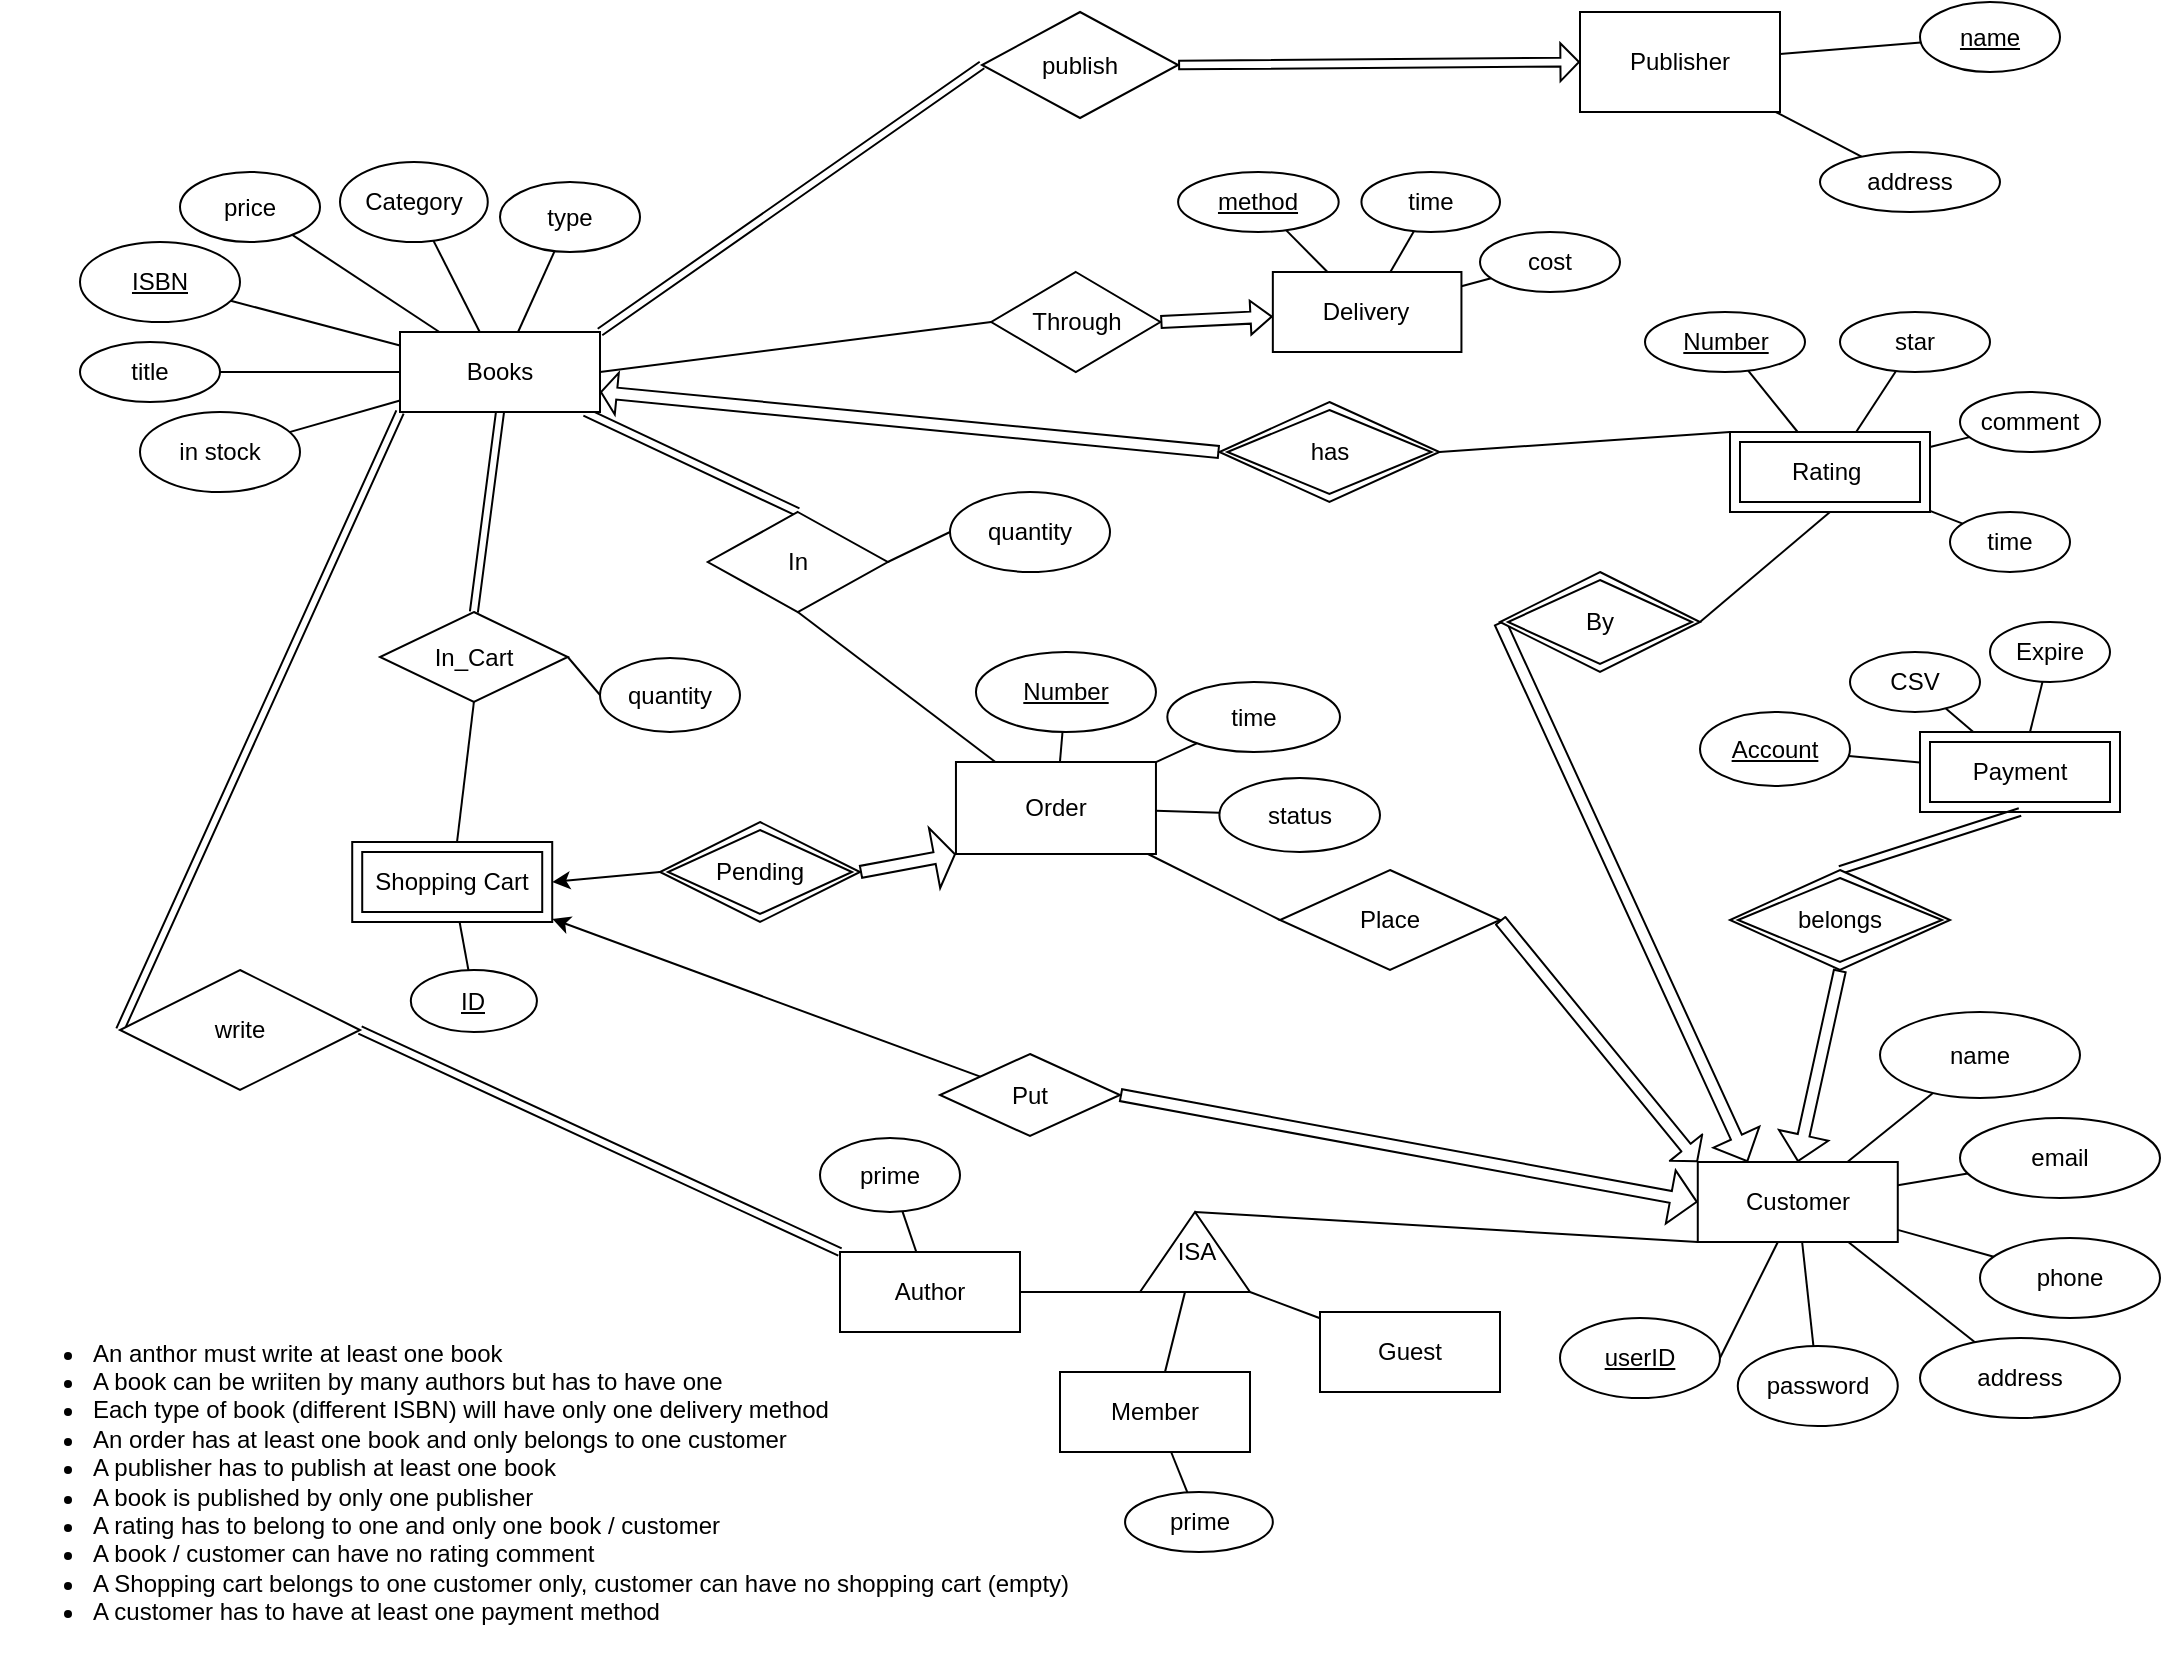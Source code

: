 <mxfile version="16.5.1" type="device"><diagram id="1A9PMzCar6W15-M8VQ-S" name="Page-1"><mxGraphModel dx="1038" dy="649" grid="1" gridSize="10" guides="1" tooltips="1" connect="1" arrows="1" fold="1" page="1" pageScale="1" pageWidth="1100" pageHeight="850" math="0" shadow="0"><root><mxCell id="0"/><mxCell id="1" parent="0"/><mxCell id="hqOLxgrJ60TcuBr5B-y4-3" value="" style="rounded=0;orthogonalLoop=1;jettySize=auto;html=1;endArrow=none;endFill=0;" parent="1" source="hqOLxgrJ60TcuBr5B-y4-1" target="hqOLxgrJ60TcuBr5B-y4-2" edge="1"><mxGeometry relative="1" as="geometry"/></mxCell><mxCell id="hqOLxgrJ60TcuBr5B-y4-6" value="" style="orthogonalLoop=1;jettySize=auto;html=1;endArrow=none;endFill=0;" parent="1" source="hqOLxgrJ60TcuBr5B-y4-1" target="hqOLxgrJ60TcuBr5B-y4-4" edge="1"><mxGeometry relative="1" as="geometry"/></mxCell><mxCell id="hqOLxgrJ60TcuBr5B-y4-10" value="" style="rounded=0;orthogonalLoop=1;jettySize=auto;html=1;endArrow=none;endFill=0;" parent="1" source="hqOLxgrJ60TcuBr5B-y4-1" target="hqOLxgrJ60TcuBr5B-y4-9" edge="1"><mxGeometry relative="1" as="geometry"/></mxCell><mxCell id="hqOLxgrJ60TcuBr5B-y4-12" value="" style="orthogonalLoop=1;jettySize=auto;html=1;endArrow=none;endFill=0;" parent="1" source="hqOLxgrJ60TcuBr5B-y4-1" target="hqOLxgrJ60TcuBr5B-y4-11" edge="1"><mxGeometry relative="1" as="geometry"/></mxCell><mxCell id="hqOLxgrJ60TcuBr5B-y4-29" value="" style="edgeStyle=none;orthogonalLoop=1;jettySize=auto;html=1;endArrow=none;endFill=0;entryX=0.5;entryY=0;entryDx=0;entryDy=0;shape=link;" parent="1" source="hqOLxgrJ60TcuBr5B-y4-1" target="hqOLxgrJ60TcuBr5B-y4-39" edge="1"><mxGeometry relative="1" as="geometry"><mxPoint x="360" y="230" as="targetPoint"/></mxGeometry></mxCell><mxCell id="7ihFMeu0lREztuGqWGfW-20" value="" style="edgeStyle=none;rounded=0;orthogonalLoop=1;jettySize=auto;html=1;endArrow=none;endFill=0;" parent="1" source="hqOLxgrJ60TcuBr5B-y4-1" target="7ihFMeu0lREztuGqWGfW-19" edge="1"><mxGeometry relative="1" as="geometry"/></mxCell><mxCell id="7ihFMeu0lREztuGqWGfW-56" style="edgeStyle=none;rounded=0;orthogonalLoop=1;jettySize=auto;html=1;exitX=1;exitY=0.75;exitDx=0;exitDy=0;endArrow=none;endFill=0;entryX=0;entryY=0.5;entryDx=0;entryDy=0;shape=flexArrow;startArrow=block;startFill=0;startWidth=13.913;startSize=2.313;width=6;" parent="1" source="hqOLxgrJ60TcuBr5B-y4-1" target="7ihFMeu0lREztuGqWGfW-57" edge="1"><mxGeometry relative="1" as="geometry"><mxPoint x="540" y="240" as="targetPoint"/></mxGeometry></mxCell><mxCell id="7ihFMeu0lREztuGqWGfW-73" style="orthogonalLoop=1;jettySize=auto;html=1;exitX=0;exitY=1;exitDx=0;exitDy=0;endArrow=none;endFill=0;entryX=0;entryY=0.5;entryDx=0;entryDy=0;shape=link;startArrow=block;startWidth=16.667;" parent="1" source="hqOLxgrJ60TcuBr5B-y4-1" target="7ihFMeu0lREztuGqWGfW-74" edge="1"><mxGeometry relative="1" as="geometry"><mxPoint x="130" y="520" as="targetPoint"/><Array as="points"/></mxGeometry></mxCell><mxCell id="7ihFMeu0lREztuGqWGfW-78" style="edgeStyle=none;rounded=0;orthogonalLoop=1;jettySize=auto;html=1;exitX=1;exitY=0;exitDx=0;exitDy=0;endArrow=none;endFill=0;entryX=0;entryY=0.5;entryDx=0;entryDy=0;shape=link;" parent="1" source="hqOLxgrJ60TcuBr5B-y4-1" target="7ihFMeu0lREztuGqWGfW-79" edge="1"><mxGeometry relative="1" as="geometry"><mxPoint x="590" y="590" as="targetPoint"/></mxGeometry></mxCell><mxCell id="DfUSWfuOarSEaiosk8bg-2" value="" style="rounded=0;orthogonalLoop=1;jettySize=auto;html=1;endArrow=none;endFill=0;" parent="1" source="hqOLxgrJ60TcuBr5B-y4-1" target="DfUSWfuOarSEaiosk8bg-1" edge="1"><mxGeometry relative="1" as="geometry"/></mxCell><mxCell id="hqOLxgrJ60TcuBr5B-y4-1" value="Books" style="whiteSpace=wrap;html=1;align=center;" parent="1" vertex="1"><mxGeometry x="210" y="180" width="100" height="40" as="geometry"/></mxCell><mxCell id="hqOLxgrJ60TcuBr5B-y4-2" value="&lt;u&gt;ISBN&lt;/u&gt;" style="ellipse;whiteSpace=wrap;html=1;" parent="1" vertex="1"><mxGeometry x="50" y="135" width="80" height="40" as="geometry"/></mxCell><mxCell id="hqOLxgrJ60TcuBr5B-y4-4" value="title" style="ellipse;whiteSpace=wrap;html=1;" parent="1" vertex="1"><mxGeometry x="50" y="185" width="70" height="30" as="geometry"/></mxCell><mxCell id="hqOLxgrJ60TcuBr5B-y4-9" value="Category" style="ellipse;whiteSpace=wrap;html=1;" parent="1" vertex="1"><mxGeometry x="180" y="95" width="73.89" height="40" as="geometry"/></mxCell><mxCell id="hqOLxgrJ60TcuBr5B-y4-11" value="price" style="ellipse;whiteSpace=wrap;html=1;" parent="1" vertex="1"><mxGeometry x="100" y="100" width="70" height="35" as="geometry"/></mxCell><mxCell id="hqOLxgrJ60TcuBr5B-y4-15" value="" style="edgeStyle=none;curved=1;orthogonalLoop=1;jettySize=auto;html=1;endArrow=none;endFill=0;entryX=1;entryY=0.5;entryDx=0;entryDy=0;" parent="1" source="hqOLxgrJ60TcuBr5B-y4-13" target="hqOLxgrJ60TcuBr5B-y4-14" edge="1"><mxGeometry relative="1" as="geometry"><mxPoint x="923.581" y="496.519" as="targetPoint"/></mxGeometry></mxCell><mxCell id="hqOLxgrJ60TcuBr5B-y4-21" value="" style="edgeStyle=none;curved=1;orthogonalLoop=1;jettySize=auto;html=1;endArrow=none;endFill=0;" parent="1" source="hqOLxgrJ60TcuBr5B-y4-13" target="hqOLxgrJ60TcuBr5B-y4-20" edge="1"><mxGeometry relative="1" as="geometry"/></mxCell><mxCell id="hqOLxgrJ60TcuBr5B-y4-23" value="" style="edgeStyle=none;orthogonalLoop=1;jettySize=auto;html=1;endArrow=none;endFill=0;" parent="1" source="hqOLxgrJ60TcuBr5B-y4-13" target="hqOLxgrJ60TcuBr5B-y4-22" edge="1"><mxGeometry relative="1" as="geometry"/></mxCell><mxCell id="hqOLxgrJ60TcuBr5B-y4-25" value="" style="edgeStyle=none;orthogonalLoop=1;jettySize=auto;html=1;endArrow=none;endFill=0;" parent="1" source="hqOLxgrJ60TcuBr5B-y4-13" target="hqOLxgrJ60TcuBr5B-y4-24" edge="1"><mxGeometry relative="1" as="geometry"/></mxCell><mxCell id="hqOLxgrJ60TcuBr5B-y4-27" value="" style="edgeStyle=none;orthogonalLoop=1;jettySize=auto;html=1;endArrow=none;endFill=0;" parent="1" source="hqOLxgrJ60TcuBr5B-y4-13" target="hqOLxgrJ60TcuBr5B-y4-26" edge="1"><mxGeometry relative="1" as="geometry"/></mxCell><mxCell id="evsAxrbz-y2Sci4R34WJ-22" value="" style="edgeStyle=none;rounded=0;orthogonalLoop=1;jettySize=auto;html=1;startArrow=none;startFill=0;endArrow=none;endFill=0;" parent="1" source="hqOLxgrJ60TcuBr5B-y4-13" target="evsAxrbz-y2Sci4R34WJ-21" edge="1"><mxGeometry relative="1" as="geometry"/></mxCell><mxCell id="hqOLxgrJ60TcuBr5B-y4-13" value="Customer" style="whiteSpace=wrap;html=1;align=center;" parent="1" vertex="1"><mxGeometry x="858.89" y="595" width="100" height="40" as="geometry"/></mxCell><mxCell id="hqOLxgrJ60TcuBr5B-y4-14" value="&lt;u&gt;userID&lt;/u&gt;" style="ellipse;whiteSpace=wrap;html=1;" parent="1" vertex="1"><mxGeometry x="790" y="673" width="80" height="40" as="geometry"/></mxCell><mxCell id="hqOLxgrJ60TcuBr5B-y4-20" value="password" style="ellipse;whiteSpace=wrap;html=1;" parent="1" vertex="1"><mxGeometry x="878.89" y="687" width="80" height="40" as="geometry"/></mxCell><mxCell id="hqOLxgrJ60TcuBr5B-y4-22" value="email" style="ellipse;whiteSpace=wrap;html=1;" parent="1" vertex="1"><mxGeometry x="990" y="573" width="100" height="40" as="geometry"/></mxCell><mxCell id="hqOLxgrJ60TcuBr5B-y4-24" value="phone" style="ellipse;whiteSpace=wrap;html=1;" parent="1" vertex="1"><mxGeometry x="1000" y="633" width="90" height="40" as="geometry"/></mxCell><mxCell id="hqOLxgrJ60TcuBr5B-y4-26" value="address" style="ellipse;whiteSpace=wrap;html=1;" parent="1" vertex="1"><mxGeometry x="970.0" y="683" width="100" height="40" as="geometry"/></mxCell><mxCell id="hqOLxgrJ60TcuBr5B-y4-32" value="" style="edgeStyle=none;orthogonalLoop=1;jettySize=auto;html=1;endArrow=none;endFill=0;exitX=0.5;exitY=1;exitDx=0;exitDy=0;" parent="1" source="hqOLxgrJ60TcuBr5B-y4-39" target="hqOLxgrJ60TcuBr5B-y4-31" edge="1"><mxGeometry relative="1" as="geometry"><mxPoint x="320" y="320" as="sourcePoint"/></mxGeometry></mxCell><mxCell id="hqOLxgrJ60TcuBr5B-y4-28" value="Place" style="rhombus;whiteSpace=wrap;html=1;" parent="1" vertex="1"><mxGeometry x="650" y="449" width="110" height="50" as="geometry"/></mxCell><mxCell id="hqOLxgrJ60TcuBr5B-y4-34" value="" style="edgeStyle=none;orthogonalLoop=1;jettySize=auto;html=1;endArrow=none;endFill=0;" parent="1" source="hqOLxgrJ60TcuBr5B-y4-31" target="hqOLxgrJ60TcuBr5B-y4-33" edge="1"><mxGeometry relative="1" as="geometry"/></mxCell><mxCell id="hqOLxgrJ60TcuBr5B-y4-36" value="" style="edgeStyle=none;orthogonalLoop=1;jettySize=auto;html=1;endArrow=none;endFill=0;" parent="1" source="hqOLxgrJ60TcuBr5B-y4-31" target="hqOLxgrJ60TcuBr5B-y4-35" edge="1"><mxGeometry relative="1" as="geometry"/></mxCell><mxCell id="hqOLxgrJ60TcuBr5B-y4-38" value="" style="edgeStyle=none;orthogonalLoop=1;jettySize=auto;html=1;endArrow=none;endFill=0;" parent="1" source="hqOLxgrJ60TcuBr5B-y4-31" target="hqOLxgrJ60TcuBr5B-y4-37" edge="1"><mxGeometry relative="1" as="geometry"/></mxCell><mxCell id="hqOLxgrJ60TcuBr5B-y4-40" value="" style="edgeStyle=none;orthogonalLoop=1;jettySize=auto;html=1;endArrow=none;endFill=0;entryX=0;entryY=0.5;entryDx=0;entryDy=0;" parent="1" source="hqOLxgrJ60TcuBr5B-y4-31" target="hqOLxgrJ60TcuBr5B-y4-28" edge="1"><mxGeometry relative="1" as="geometry"><mxPoint x="320" y="500" as="targetPoint"/></mxGeometry></mxCell><mxCell id="hqOLxgrJ60TcuBr5B-y4-31" value="Order" style="whiteSpace=wrap;html=1;" parent="1" vertex="1"><mxGeometry x="487.98" y="395" width="100" height="46" as="geometry"/></mxCell><mxCell id="hqOLxgrJ60TcuBr5B-y4-33" value="status" style="ellipse;whiteSpace=wrap;html=1;" parent="1" vertex="1"><mxGeometry x="619.7" y="403" width="80.3" height="37" as="geometry"/></mxCell><mxCell id="hqOLxgrJ60TcuBr5B-y4-35" value="time" style="ellipse;whiteSpace=wrap;html=1;" parent="1" vertex="1"><mxGeometry x="593.66" y="355" width="86.34" height="35" as="geometry"/></mxCell><mxCell id="hqOLxgrJ60TcuBr5B-y4-37" value="&lt;u&gt;Number&lt;/u&gt;" style="ellipse;whiteSpace=wrap;html=1;" parent="1" vertex="1"><mxGeometry x="497.98" y="340" width="90" height="40" as="geometry"/></mxCell><mxCell id="hqOLxgrJ60TcuBr5B-y4-42" value="" style="edgeStyle=none;orthogonalLoop=1;jettySize=auto;html=1;endArrow=none;endFill=0;entryX=0;entryY=0.5;entryDx=0;entryDy=0;exitX=1;exitY=0.5;exitDx=0;exitDy=0;" parent="1" source="hqOLxgrJ60TcuBr5B-y4-39" target="hqOLxgrJ60TcuBr5B-y4-41" edge="1"><mxGeometry relative="1" as="geometry"><mxPoint x="255" y="230" as="sourcePoint"/><mxPoint x="190.003" y="262.431" as="targetPoint"/></mxGeometry></mxCell><mxCell id="hqOLxgrJ60TcuBr5B-y4-44" value="" style="edgeStyle=none;orthogonalLoop=1;jettySize=auto;html=1;endArrow=classic;endFill=1;exitX=1;exitY=0.5;exitDx=0;exitDy=0;shape=flexArrow;endWidth=13.913;endSize=2.591;width=6;entryX=0;entryY=0;entryDx=0;entryDy=0;" parent="1" source="hqOLxgrJ60TcuBr5B-y4-28" target="hqOLxgrJ60TcuBr5B-y4-13" edge="1"><mxGeometry relative="1" as="geometry"><mxPoint x="644.09" y="566" as="sourcePoint"/><mxPoint x="824.09" y="531" as="targetPoint"/></mxGeometry></mxCell><mxCell id="hqOLxgrJ60TcuBr5B-y4-39" value="In" style="rhombus;whiteSpace=wrap;html=1;" parent="1" vertex="1"><mxGeometry x="363.89" y="270" width="90" height="50" as="geometry"/></mxCell><mxCell id="hqOLxgrJ60TcuBr5B-y4-41" value="quantity" style="ellipse;whiteSpace=wrap;html=1;" parent="1" vertex="1"><mxGeometry x="485" y="260" width="80" height="40" as="geometry"/></mxCell><mxCell id="hqOLxgrJ60TcuBr5B-y4-49" value="" style="edgeStyle=none;orthogonalLoop=1;jettySize=auto;html=1;endArrow=none;endFill=0;exitX=0;exitY=0;exitDx=27.5;exitDy=0;exitPerimeter=0;entryX=0;entryY=1;entryDx=0;entryDy=0;" parent="1" source="hqOLxgrJ60TcuBr5B-y4-48" target="hqOLxgrJ60TcuBr5B-y4-13" edge="1"><mxGeometry relative="1" as="geometry"><mxPoint x="820" y="650" as="targetPoint"/></mxGeometry></mxCell><mxCell id="7ihFMeu0lREztuGqWGfW-2" value="" style="rounded=0;orthogonalLoop=1;jettySize=auto;html=1;exitX=0;exitY=1;exitDx=0;exitDy=0;exitPerimeter=0;endArrow=none;endFill=0;" parent="1" source="hqOLxgrJ60TcuBr5B-y4-48" target="7ihFMeu0lREztuGqWGfW-1" edge="1"><mxGeometry relative="1" as="geometry"/></mxCell><mxCell id="7ihFMeu0lREztuGqWGfW-4" value="" style="rounded=0;orthogonalLoop=1;jettySize=auto;html=1;endArrow=none;endFill=0;" parent="1" source="hqOLxgrJ60TcuBr5B-y4-48" target="7ihFMeu0lREztuGqWGfW-3" edge="1"><mxGeometry relative="1" as="geometry"/></mxCell><mxCell id="7ihFMeu0lREztuGqWGfW-8" value="" style="rounded=0;orthogonalLoop=1;jettySize=auto;html=1;exitX=1;exitY=1;exitDx=0;exitDy=0;exitPerimeter=0;endArrow=none;endFill=0;" parent="1" source="hqOLxgrJ60TcuBr5B-y4-48" target="7ihFMeu0lREztuGqWGfW-7" edge="1"><mxGeometry relative="1" as="geometry"/></mxCell><mxCell id="hqOLxgrJ60TcuBr5B-y4-48" value="ISA" style="verticalLabelPosition=middle;verticalAlign=middle;html=1;shape=mxgraph.basic.acute_triangle;dx=0.5;labelPosition=center;align=center;" parent="1" vertex="1"><mxGeometry x="580" y="620" width="55" height="40" as="geometry"/></mxCell><mxCell id="rEqtO4Y-WKqMs_ho-2IZ-2" value="" style="rounded=0;orthogonalLoop=1;jettySize=auto;html=1;endArrow=none;endFill=0;" parent="1" source="7ihFMeu0lREztuGqWGfW-1" target="rEqtO4Y-WKqMs_ho-2IZ-1" edge="1"><mxGeometry relative="1" as="geometry"/></mxCell><mxCell id="7ihFMeu0lREztuGqWGfW-1" value="Author" style="whiteSpace=wrap;html=1;" parent="1" vertex="1"><mxGeometry x="430" y="640" width="90" height="40" as="geometry"/></mxCell><mxCell id="7ihFMeu0lREztuGqWGfW-72" value="" style="edgeStyle=none;rounded=0;orthogonalLoop=1;jettySize=auto;html=1;endArrow=none;endFill=0;" parent="1" source="7ihFMeu0lREztuGqWGfW-3" target="7ihFMeu0lREztuGqWGfW-71" edge="1"><mxGeometry relative="1" as="geometry"/></mxCell><mxCell id="7ihFMeu0lREztuGqWGfW-3" value="Member" style="whiteSpace=wrap;html=1;" parent="1" vertex="1"><mxGeometry x="540" y="700" width="95" height="40" as="geometry"/></mxCell><mxCell id="7ihFMeu0lREztuGqWGfW-7" value="Guest" style="whiteSpace=wrap;html=1;" parent="1" vertex="1"><mxGeometry x="670" y="670" width="90" height="40" as="geometry"/></mxCell><mxCell id="UFzwL5SJsY4YKgye-Nyx-13" value="" style="edgeStyle=none;rounded=0;orthogonalLoop=1;jettySize=auto;html=1;endArrow=none;endFill=0;" parent="1" source="7ihFMeu0lREztuGqWGfW-16" target="UFzwL5SJsY4YKgye-Nyx-12" edge="1"><mxGeometry relative="1" as="geometry"/></mxCell><mxCell id="UFzwL5SJsY4YKgye-Nyx-15" value="" style="edgeStyle=none;rounded=0;orthogonalLoop=1;jettySize=auto;html=1;endArrow=none;endFill=0;" parent="1" source="7ihFMeu0lREztuGqWGfW-16" target="UFzwL5SJsY4YKgye-Nyx-14" edge="1"><mxGeometry relative="1" as="geometry"/></mxCell><mxCell id="7ihFMeu0lREztuGqWGfW-16" value="Publisher" style="whiteSpace=wrap;html=1;" parent="1" vertex="1"><mxGeometry x="800" y="20" width="100" height="50" as="geometry"/></mxCell><mxCell id="7ihFMeu0lREztuGqWGfW-18" style="edgeStyle=none;rounded=0;orthogonalLoop=1;jettySize=auto;html=1;exitX=1;exitY=1;exitDx=0;exitDy=0;endArrow=none;endFill=0;" parent="1" source="7ihFMeu0lREztuGqWGfW-3" target="7ihFMeu0lREztuGqWGfW-3" edge="1"><mxGeometry relative="1" as="geometry"/></mxCell><mxCell id="7ihFMeu0lREztuGqWGfW-19" value="in stock" style="ellipse;whiteSpace=wrap;html=1;" parent="1" vertex="1"><mxGeometry x="80" y="220" width="80" height="40" as="geometry"/></mxCell><mxCell id="7ihFMeu0lREztuGqWGfW-40" style="edgeStyle=none;rounded=0;orthogonalLoop=1;jettySize=auto;html=1;exitX=0;exitY=0.5;exitDx=0;exitDy=0;entryX=1;entryY=0.5;entryDx=0;entryDy=0;endArrow=none;endFill=0;" parent="1" source="7ihFMeu0lREztuGqWGfW-39" target="hqOLxgrJ60TcuBr5B-y4-1" edge="1"><mxGeometry relative="1" as="geometry"/></mxCell><mxCell id="7ihFMeu0lREztuGqWGfW-42" value="" style="edgeStyle=none;rounded=0;orthogonalLoop=1;jettySize=auto;html=1;endArrow=block;endFill=0;exitX=1;exitY=0.5;exitDx=0;exitDy=0;shape=flexArrow;width=6;endWidth=10;endSize=3.221;" parent="1" source="7ihFMeu0lREztuGqWGfW-39" target="7ihFMeu0lREztuGqWGfW-41" edge="1"><mxGeometry relative="1" as="geometry"><mxPoint x="573.608" y="143.338" as="sourcePoint"/></mxGeometry></mxCell><mxCell id="7ihFMeu0lREztuGqWGfW-39" value="Through" style="shape=rhombus;perimeter=rhombusPerimeter;whiteSpace=wrap;html=1;align=center;" parent="1" vertex="1"><mxGeometry x="505.61" y="150" width="84.59" height="50" as="geometry"/></mxCell><mxCell id="7ihFMeu0lREztuGqWGfW-46" value="" style="edgeStyle=none;rounded=0;orthogonalLoop=1;jettySize=auto;html=1;endArrow=none;endFill=0;" parent="1" source="7ihFMeu0lREztuGqWGfW-41" target="7ihFMeu0lREztuGqWGfW-45" edge="1"><mxGeometry relative="1" as="geometry"/></mxCell><mxCell id="7ihFMeu0lREztuGqWGfW-48" value="" style="edgeStyle=none;rounded=0;orthogonalLoop=1;jettySize=auto;html=1;endArrow=none;endFill=0;" parent="1" source="7ihFMeu0lREztuGqWGfW-41" target="7ihFMeu0lREztuGqWGfW-47" edge="1"><mxGeometry relative="1" as="geometry"/></mxCell><mxCell id="T0hupDOZ-Vw9TrC9WqNU-2" value="" style="rounded=0;orthogonalLoop=1;jettySize=auto;html=1;endArrow=none;endFill=0;" parent="1" source="7ihFMeu0lREztuGqWGfW-41" target="T0hupDOZ-Vw9TrC9WqNU-1" edge="1"><mxGeometry relative="1" as="geometry"/></mxCell><mxCell id="7ihFMeu0lREztuGqWGfW-41" value="Delivery" style="whiteSpace=wrap;html=1;" parent="1" vertex="1"><mxGeometry x="646.42" y="150" width="94.3" height="40" as="geometry"/></mxCell><mxCell id="7ihFMeu0lREztuGqWGfW-45" value="method" style="ellipse;whiteSpace=wrap;fontStyle=4;html=1;" parent="1" vertex="1"><mxGeometry x="599.05" y="100" width="80.3" height="30" as="geometry"/></mxCell><mxCell id="7ihFMeu0lREztuGqWGfW-47" value="time" style="ellipse;whiteSpace=wrap;html=1;" parent="1" vertex="1"><mxGeometry x="690.72" y="100" width="69.28" height="30" as="geometry"/></mxCell><mxCell id="7ihFMeu0lREztuGqWGfW-60" value="" style="edgeStyle=none;rounded=0;orthogonalLoop=1;jettySize=auto;html=1;endArrow=none;endFill=0;" parent="1" source="7ihFMeu0lREztuGqWGfW-49" target="7ihFMeu0lREztuGqWGfW-59" edge="1"><mxGeometry relative="1" as="geometry"/></mxCell><mxCell id="7ihFMeu0lREztuGqWGfW-65" value="" style="edgeStyle=none;rounded=0;orthogonalLoop=1;jettySize=auto;html=1;endArrow=none;endFill=0;" parent="1" source="7ihFMeu0lREztuGqWGfW-49" target="7ihFMeu0lREztuGqWGfW-64" edge="1"><mxGeometry relative="1" as="geometry"/></mxCell><mxCell id="7ihFMeu0lREztuGqWGfW-67" value="" style="edgeStyle=none;rounded=0;orthogonalLoop=1;jettySize=auto;html=1;endArrow=none;endFill=0;" parent="1" source="7ihFMeu0lREztuGqWGfW-49" target="7ihFMeu0lREztuGqWGfW-66" edge="1"><mxGeometry relative="1" as="geometry"/></mxCell><mxCell id="T0hupDOZ-Vw9TrC9WqNU-4" value="" style="edgeStyle=none;rounded=0;orthogonalLoop=1;jettySize=auto;html=1;endArrow=none;endFill=0;" parent="1" source="7ihFMeu0lREztuGqWGfW-49" target="T0hupDOZ-Vw9TrC9WqNU-3" edge="1"><mxGeometry relative="1" as="geometry"/></mxCell><mxCell id="7ihFMeu0lREztuGqWGfW-49" value="Rating&amp;nbsp;" style="shape=ext;margin=3;double=1;whiteSpace=wrap;html=1;align=center;" parent="1" vertex="1"><mxGeometry x="875" y="230" width="100" height="40" as="geometry"/></mxCell><mxCell id="7ihFMeu0lREztuGqWGfW-53" style="edgeStyle=none;rounded=0;orthogonalLoop=1;jettySize=auto;html=1;exitX=0;exitY=0.5;exitDx=0;exitDy=0;endArrow=classic;endFill=1;shape=flexArrow;endWidth=18.261;endSize=4.052;width=6;entryX=0.25;entryY=0;entryDx=0;entryDy=0;" parent="1" source="7ihFMeu0lREztuGqWGfW-52" target="hqOLxgrJ60TcuBr5B-y4-13" edge="1"><mxGeometry relative="1" as="geometry"><mxPoint x="710" y="470" as="targetPoint"/></mxGeometry></mxCell><mxCell id="7ihFMeu0lREztuGqWGfW-54" style="edgeStyle=none;rounded=0;orthogonalLoop=1;jettySize=auto;html=1;exitX=1;exitY=0.5;exitDx=0;exitDy=0;entryX=0.5;entryY=1;entryDx=0;entryDy=0;endArrow=none;endFill=0;" parent="1" source="7ihFMeu0lREztuGqWGfW-52" target="7ihFMeu0lREztuGqWGfW-49" edge="1"><mxGeometry relative="1" as="geometry"/></mxCell><mxCell id="7ihFMeu0lREztuGqWGfW-52" value="By" style="shape=rhombus;double=1;perimeter=rhombusPerimeter;whiteSpace=wrap;html=1;align=center;" parent="1" vertex="1"><mxGeometry x="760" y="300" width="100" height="50" as="geometry"/></mxCell><mxCell id="7ihFMeu0lREztuGqWGfW-58" style="edgeStyle=none;rounded=0;orthogonalLoop=1;jettySize=auto;html=1;exitX=1;exitY=0.5;exitDx=0;exitDy=0;entryX=0;entryY=0;entryDx=0;entryDy=0;endArrow=none;endFill=0;" parent="1" source="7ihFMeu0lREztuGqWGfW-57" target="7ihFMeu0lREztuGqWGfW-49" edge="1"><mxGeometry relative="1" as="geometry"/></mxCell><mxCell id="7ihFMeu0lREztuGqWGfW-57" value="has" style="shape=rhombus;double=1;perimeter=rhombusPerimeter;whiteSpace=wrap;html=1;align=center;" parent="1" vertex="1"><mxGeometry x="619.7" y="215" width="110" height="50" as="geometry"/></mxCell><mxCell id="7ihFMeu0lREztuGqWGfW-59" value="&lt;u&gt;Number&lt;/u&gt;" style="ellipse;whiteSpace=wrap;html=1;" parent="1" vertex="1"><mxGeometry x="832.5" y="170" width="80" height="30" as="geometry"/></mxCell><mxCell id="7ihFMeu0lREztuGqWGfW-64" value="star" style="ellipse;whiteSpace=wrap;html=1;" parent="1" vertex="1"><mxGeometry x="930" y="170" width="75" height="30" as="geometry"/></mxCell><mxCell id="7ihFMeu0lREztuGqWGfW-66" value="comment" style="ellipse;whiteSpace=wrap;html=1;" parent="1" vertex="1"><mxGeometry x="990" y="210" width="70" height="30" as="geometry"/></mxCell><mxCell id="7ihFMeu0lREztuGqWGfW-71" value="prime" style="ellipse;whiteSpace=wrap;html=1;" parent="1" vertex="1"><mxGeometry x="572.53" y="760" width="73.89" height="30" as="geometry"/></mxCell><mxCell id="7ihFMeu0lREztuGqWGfW-76" style="orthogonalLoop=1;jettySize=auto;html=1;exitX=1;exitY=0.5;exitDx=0;exitDy=0;entryX=0;entryY=0;entryDx=0;entryDy=0;endArrow=block;endFill=0;rounded=0;shape=link;endWidth=12.4;" parent="1" source="7ihFMeu0lREztuGqWGfW-74" target="7ihFMeu0lREztuGqWGfW-1" edge="1"><mxGeometry relative="1" as="geometry"/></mxCell><mxCell id="7ihFMeu0lREztuGqWGfW-74" value="write" style="shape=rhombus;perimeter=rhombusPerimeter;whiteSpace=wrap;html=1;align=center;" parent="1" vertex="1"><mxGeometry x="70" y="499" width="120" height="60" as="geometry"/></mxCell><mxCell id="7ihFMeu0lREztuGqWGfW-80" style="edgeStyle=none;rounded=0;orthogonalLoop=1;jettySize=auto;html=1;exitX=1;exitY=0.5;exitDx=0;exitDy=0;entryX=0;entryY=0.5;entryDx=0;entryDy=0;endArrow=block;endFill=0;shape=flexArrow;width=4.348;endSize=2.765;endWidth=13.611;" parent="1" source="7ihFMeu0lREztuGqWGfW-79" target="7ihFMeu0lREztuGqWGfW-16" edge="1"><mxGeometry relative="1" as="geometry"/></mxCell><mxCell id="7ihFMeu0lREztuGqWGfW-79" value="publish" style="shape=rhombus;perimeter=rhombusPerimeter;whiteSpace=wrap;html=1;align=center;" parent="1" vertex="1"><mxGeometry x="501" y="20" width="98.05" height="53" as="geometry"/></mxCell><mxCell id="lE9R4dr6SrvsgY_QIhjj-1" value="&lt;ul&gt;&lt;li style=&quot;text-align: left&quot;&gt;An anthor must write at least one book&lt;/li&gt;&lt;li style=&quot;text-align: left&quot;&gt;A book can be wriiten by many authors but has to have one&lt;/li&gt;&lt;li style=&quot;text-align: left&quot;&gt;Each type of book (different ISBN) will have only one delivery method&lt;/li&gt;&lt;li style=&quot;text-align: left&quot;&gt;An order has at least one book and only belongs to one customer&lt;/li&gt;&lt;li style=&quot;text-align: left&quot;&gt;A publisher has to publish at least one book&lt;/li&gt;&lt;li style=&quot;text-align: left&quot;&gt;A book is published by only one publisher&lt;/li&gt;&lt;li style=&quot;text-align: left&quot;&gt;A rating has to belong to one and only one book / customer&lt;/li&gt;&lt;li style=&quot;text-align: left&quot;&gt;A book / customer can have no rating comment&lt;/li&gt;&lt;li style=&quot;text-align: left&quot;&gt;A Shopping cart belongs to one customer only, customer can have no shopping cart (empty)&lt;/li&gt;&lt;li style=&quot;text-align: left&quot;&gt;A customer has to have at least one payment method&lt;/li&gt;&lt;/ul&gt;" style="text;html=1;align=center;verticalAlign=middle;resizable=0;points=[];autosize=1;strokeColor=none;fillColor=none;" parent="1" vertex="1"><mxGeometry x="10" y="670" width="540" height="170" as="geometry"/></mxCell><mxCell id="evsAxrbz-y2Sci4R34WJ-5" style="rounded=0;orthogonalLoop=1;jettySize=auto;html=1;exitX=1;exitY=0.5;exitDx=0;exitDy=0;entryX=0;entryY=1;entryDx=0;entryDy=0;shape=flexArrow;endWidth=23.529;endSize=3.129;width=6;" parent="1" source="evsAxrbz-y2Sci4R34WJ-4" target="hqOLxgrJ60TcuBr5B-y4-31" edge="1"><mxGeometry relative="1" as="geometry"/></mxCell><mxCell id="evsAxrbz-y2Sci4R34WJ-4" value="Pending" style="shape=rhombus;double=1;perimeter=rhombusPerimeter;whiteSpace=wrap;html=1;align=center;" parent="1" vertex="1"><mxGeometry x="340" y="425" width="100" height="50" as="geometry"/></mxCell><mxCell id="evsAxrbz-y2Sci4R34WJ-7" style="edgeStyle=none;rounded=0;orthogonalLoop=1;jettySize=auto;html=1;exitX=1;exitY=0.5;exitDx=0;exitDy=0;entryX=0;entryY=0.5;entryDx=0;entryDy=0;startArrow=classic;startFill=1;endArrow=none;endFill=0;" parent="1" source="evsAxrbz-y2Sci4R34WJ-6" target="evsAxrbz-y2Sci4R34WJ-4" edge="1"><mxGeometry relative="1" as="geometry"/></mxCell><mxCell id="evsAxrbz-y2Sci4R34WJ-10" value="" style="edgeStyle=none;rounded=0;orthogonalLoop=1;jettySize=auto;html=1;startArrow=none;startFill=0;endArrow=none;endFill=0;entryX=0.5;entryY=1;entryDx=0;entryDy=0;" parent="1" source="evsAxrbz-y2Sci4R34WJ-6" target="evsAxrbz-y2Sci4R34WJ-9" edge="1"><mxGeometry relative="1" as="geometry"/></mxCell><mxCell id="evsAxrbz-y2Sci4R34WJ-17" value="" style="edgeStyle=none;rounded=0;orthogonalLoop=1;jettySize=auto;html=1;startArrow=classic;startFill=1;endArrow=none;endFill=0;" parent="1" source="evsAxrbz-y2Sci4R34WJ-6" target="evsAxrbz-y2Sci4R34WJ-16" edge="1"><mxGeometry relative="1" as="geometry"/></mxCell><mxCell id="evsAxrbz-y2Sci4R34WJ-20" value="" style="edgeStyle=none;rounded=0;orthogonalLoop=1;jettySize=auto;html=1;startArrow=none;startFill=0;endArrow=none;endFill=0;" parent="1" source="evsAxrbz-y2Sci4R34WJ-6" target="evsAxrbz-y2Sci4R34WJ-19" edge="1"><mxGeometry relative="1" as="geometry"/></mxCell><mxCell id="evsAxrbz-y2Sci4R34WJ-6" value="Shopping Cart" style="shape=ext;margin=3;double=1;whiteSpace=wrap;html=1;align=center;" parent="1" vertex="1"><mxGeometry x="186.11" y="435" width="100" height="40" as="geometry"/></mxCell><mxCell id="evsAxrbz-y2Sci4R34WJ-11" style="edgeStyle=none;rounded=0;orthogonalLoop=1;jettySize=auto;html=1;exitX=0.5;exitY=0;exitDx=0;exitDy=0;startArrow=none;startFill=0;endArrow=none;endFill=0;shape=link;entryX=0.5;entryY=1;entryDx=0;entryDy=0;" parent="1" source="evsAxrbz-y2Sci4R34WJ-9" target="hqOLxgrJ60TcuBr5B-y4-1" edge="1"><mxGeometry relative="1" as="geometry"><mxPoint x="260" y="180" as="targetPoint"/></mxGeometry></mxCell><mxCell id="evsAxrbz-y2Sci4R34WJ-13" value="" style="edgeStyle=none;rounded=0;orthogonalLoop=1;jettySize=auto;html=1;startArrow=none;startFill=0;endArrow=none;endFill=0;exitX=1;exitY=0.5;exitDx=0;exitDy=0;entryX=0;entryY=0.5;entryDx=0;entryDy=0;" parent="1" source="evsAxrbz-y2Sci4R34WJ-9" target="evsAxrbz-y2Sci4R34WJ-12" edge="1"><mxGeometry relative="1" as="geometry"/></mxCell><mxCell id="evsAxrbz-y2Sci4R34WJ-9" value="In_Cart" style="rhombus;whiteSpace=wrap;html=1;" parent="1" vertex="1"><mxGeometry x="200" y="320" width="93.89" height="45" as="geometry"/></mxCell><mxCell id="evsAxrbz-y2Sci4R34WJ-12" value="quantity" style="ellipse;whiteSpace=wrap;html=1;" parent="1" vertex="1"><mxGeometry x="310" y="343" width="70" height="37" as="geometry"/></mxCell><mxCell id="evsAxrbz-y2Sci4R34WJ-18" style="edgeStyle=none;rounded=0;orthogonalLoop=1;jettySize=auto;html=1;exitX=1;exitY=0.5;exitDx=0;exitDy=0;entryX=0;entryY=0.5;entryDx=0;entryDy=0;startArrow=none;startFill=0;endArrow=block;endFill=0;shape=flexArrow;width=6;endSize=4.082;" parent="1" source="evsAxrbz-y2Sci4R34WJ-16" target="hqOLxgrJ60TcuBr5B-y4-13" edge="1"><mxGeometry relative="1" as="geometry"/></mxCell><mxCell id="evsAxrbz-y2Sci4R34WJ-16" value="Put" style="rhombus;whiteSpace=wrap;html=1;" parent="1" vertex="1"><mxGeometry x="480" y="541" width="90" height="41" as="geometry"/></mxCell><mxCell id="evsAxrbz-y2Sci4R34WJ-19" value="&lt;u&gt;ID&lt;/u&gt;" style="ellipse;whiteSpace=wrap;html=1;" parent="1" vertex="1"><mxGeometry x="215.41" y="499" width="63.06" height="31" as="geometry"/></mxCell><mxCell id="evsAxrbz-y2Sci4R34WJ-21" value="name" style="ellipse;whiteSpace=wrap;html=1;" parent="1" vertex="1"><mxGeometry x="950" y="520" width="100" height="43" as="geometry"/></mxCell><mxCell id="UFzwL5SJsY4YKgye-Nyx-7" value="" style="edgeStyle=none;rounded=0;orthogonalLoop=1;jettySize=auto;html=1;endArrow=none;endFill=0;" parent="1" source="UFzwL5SJsY4YKgye-Nyx-1" target="UFzwL5SJsY4YKgye-Nyx-6" edge="1"><mxGeometry relative="1" as="geometry"/></mxCell><mxCell id="UFzwL5SJsY4YKgye-Nyx-9" value="" style="edgeStyle=none;rounded=0;orthogonalLoop=1;jettySize=auto;html=1;endArrow=none;endFill=0;" parent="1" source="UFzwL5SJsY4YKgye-Nyx-1" target="UFzwL5SJsY4YKgye-Nyx-8" edge="1"><mxGeometry relative="1" as="geometry"/></mxCell><mxCell id="UFzwL5SJsY4YKgye-Nyx-11" value="" style="edgeStyle=none;rounded=0;orthogonalLoop=1;jettySize=auto;html=1;endArrow=none;endFill=0;" parent="1" source="UFzwL5SJsY4YKgye-Nyx-1" target="UFzwL5SJsY4YKgye-Nyx-10" edge="1"><mxGeometry relative="1" as="geometry"/></mxCell><mxCell id="UFzwL5SJsY4YKgye-Nyx-1" value="Payment" style="shape=ext;margin=3;double=1;whiteSpace=wrap;html=1;align=center;" parent="1" vertex="1"><mxGeometry x="970" y="380" width="100" height="40" as="geometry"/></mxCell><mxCell id="UFzwL5SJsY4YKgye-Nyx-3" style="edgeStyle=none;rounded=0;orthogonalLoop=1;jettySize=auto;html=1;endArrow=classic;endFill=1;shape=flexArrow;endWidth=18.261;endSize=4.052;width=6;entryX=0.5;entryY=0;entryDx=0;entryDy=0;exitX=0.5;exitY=1;exitDx=0;exitDy=0;" parent="1" source="UFzwL5SJsY4YKgye-Nyx-4" target="hqOLxgrJ60TcuBr5B-y4-13" edge="1"><mxGeometry relative="1" as="geometry"><mxPoint x="1163.89" y="610.0" as="targetPoint"/><mxPoint x="900" y="460" as="sourcePoint"/></mxGeometry></mxCell><mxCell id="UFzwL5SJsY4YKgye-Nyx-5" style="rounded=0;orthogonalLoop=1;jettySize=auto;html=1;exitX=0.5;exitY=0;exitDx=0;exitDy=0;entryX=0.5;entryY=1;entryDx=0;entryDy=0;endArrow=none;endFill=0;shape=link;" parent="1" source="UFzwL5SJsY4YKgye-Nyx-4" target="UFzwL5SJsY4YKgye-Nyx-1" edge="1"><mxGeometry relative="1" as="geometry"/></mxCell><mxCell id="UFzwL5SJsY4YKgye-Nyx-4" value="belongs" style="shape=rhombus;double=1;perimeter=rhombusPerimeter;whiteSpace=wrap;html=1;align=center;" parent="1" vertex="1"><mxGeometry x="875" y="449" width="110" height="50" as="geometry"/></mxCell><mxCell id="UFzwL5SJsY4YKgye-Nyx-6" value="&lt;u&gt;Account&lt;/u&gt;" style="ellipse;whiteSpace=wrap;html=1;" parent="1" vertex="1"><mxGeometry x="860" y="370" width="75" height="37" as="geometry"/></mxCell><mxCell id="UFzwL5SJsY4YKgye-Nyx-8" value="CSV" style="ellipse;whiteSpace=wrap;html=1;" parent="1" vertex="1"><mxGeometry x="935" y="340" width="65" height="30" as="geometry"/></mxCell><mxCell id="UFzwL5SJsY4YKgye-Nyx-10" value="Expire" style="ellipse;whiteSpace=wrap;html=1;" parent="1" vertex="1"><mxGeometry x="1005" y="325" width="60" height="30" as="geometry"/></mxCell><mxCell id="UFzwL5SJsY4YKgye-Nyx-12" value="&lt;u&gt;name&lt;/u&gt;" style="ellipse;whiteSpace=wrap;html=1;" parent="1" vertex="1"><mxGeometry x="970" y="15" width="70" height="35" as="geometry"/></mxCell><mxCell id="UFzwL5SJsY4YKgye-Nyx-14" value="address" style="ellipse;whiteSpace=wrap;html=1;" parent="1" vertex="1"><mxGeometry x="920" y="90" width="90" height="30" as="geometry"/></mxCell><mxCell id="T0hupDOZ-Vw9TrC9WqNU-1" value="cost" style="ellipse;whiteSpace=wrap;html=1;" parent="1" vertex="1"><mxGeometry x="750" y="130" width="70" height="30" as="geometry"/></mxCell><mxCell id="T0hupDOZ-Vw9TrC9WqNU-3" value="time" style="ellipse;whiteSpace=wrap;html=1;" parent="1" vertex="1"><mxGeometry x="985" y="270" width="60" height="30" as="geometry"/></mxCell><mxCell id="DfUSWfuOarSEaiosk8bg-1" value="type" style="ellipse;whiteSpace=wrap;html=1;" parent="1" vertex="1"><mxGeometry x="260" y="105" width="70" height="35" as="geometry"/></mxCell><mxCell id="rEqtO4Y-WKqMs_ho-2IZ-1" value="prime" style="ellipse;whiteSpace=wrap;html=1;" parent="1" vertex="1"><mxGeometry x="420" y="583" width="70" height="37" as="geometry"/></mxCell></root></mxGraphModel></diagram></mxfile>